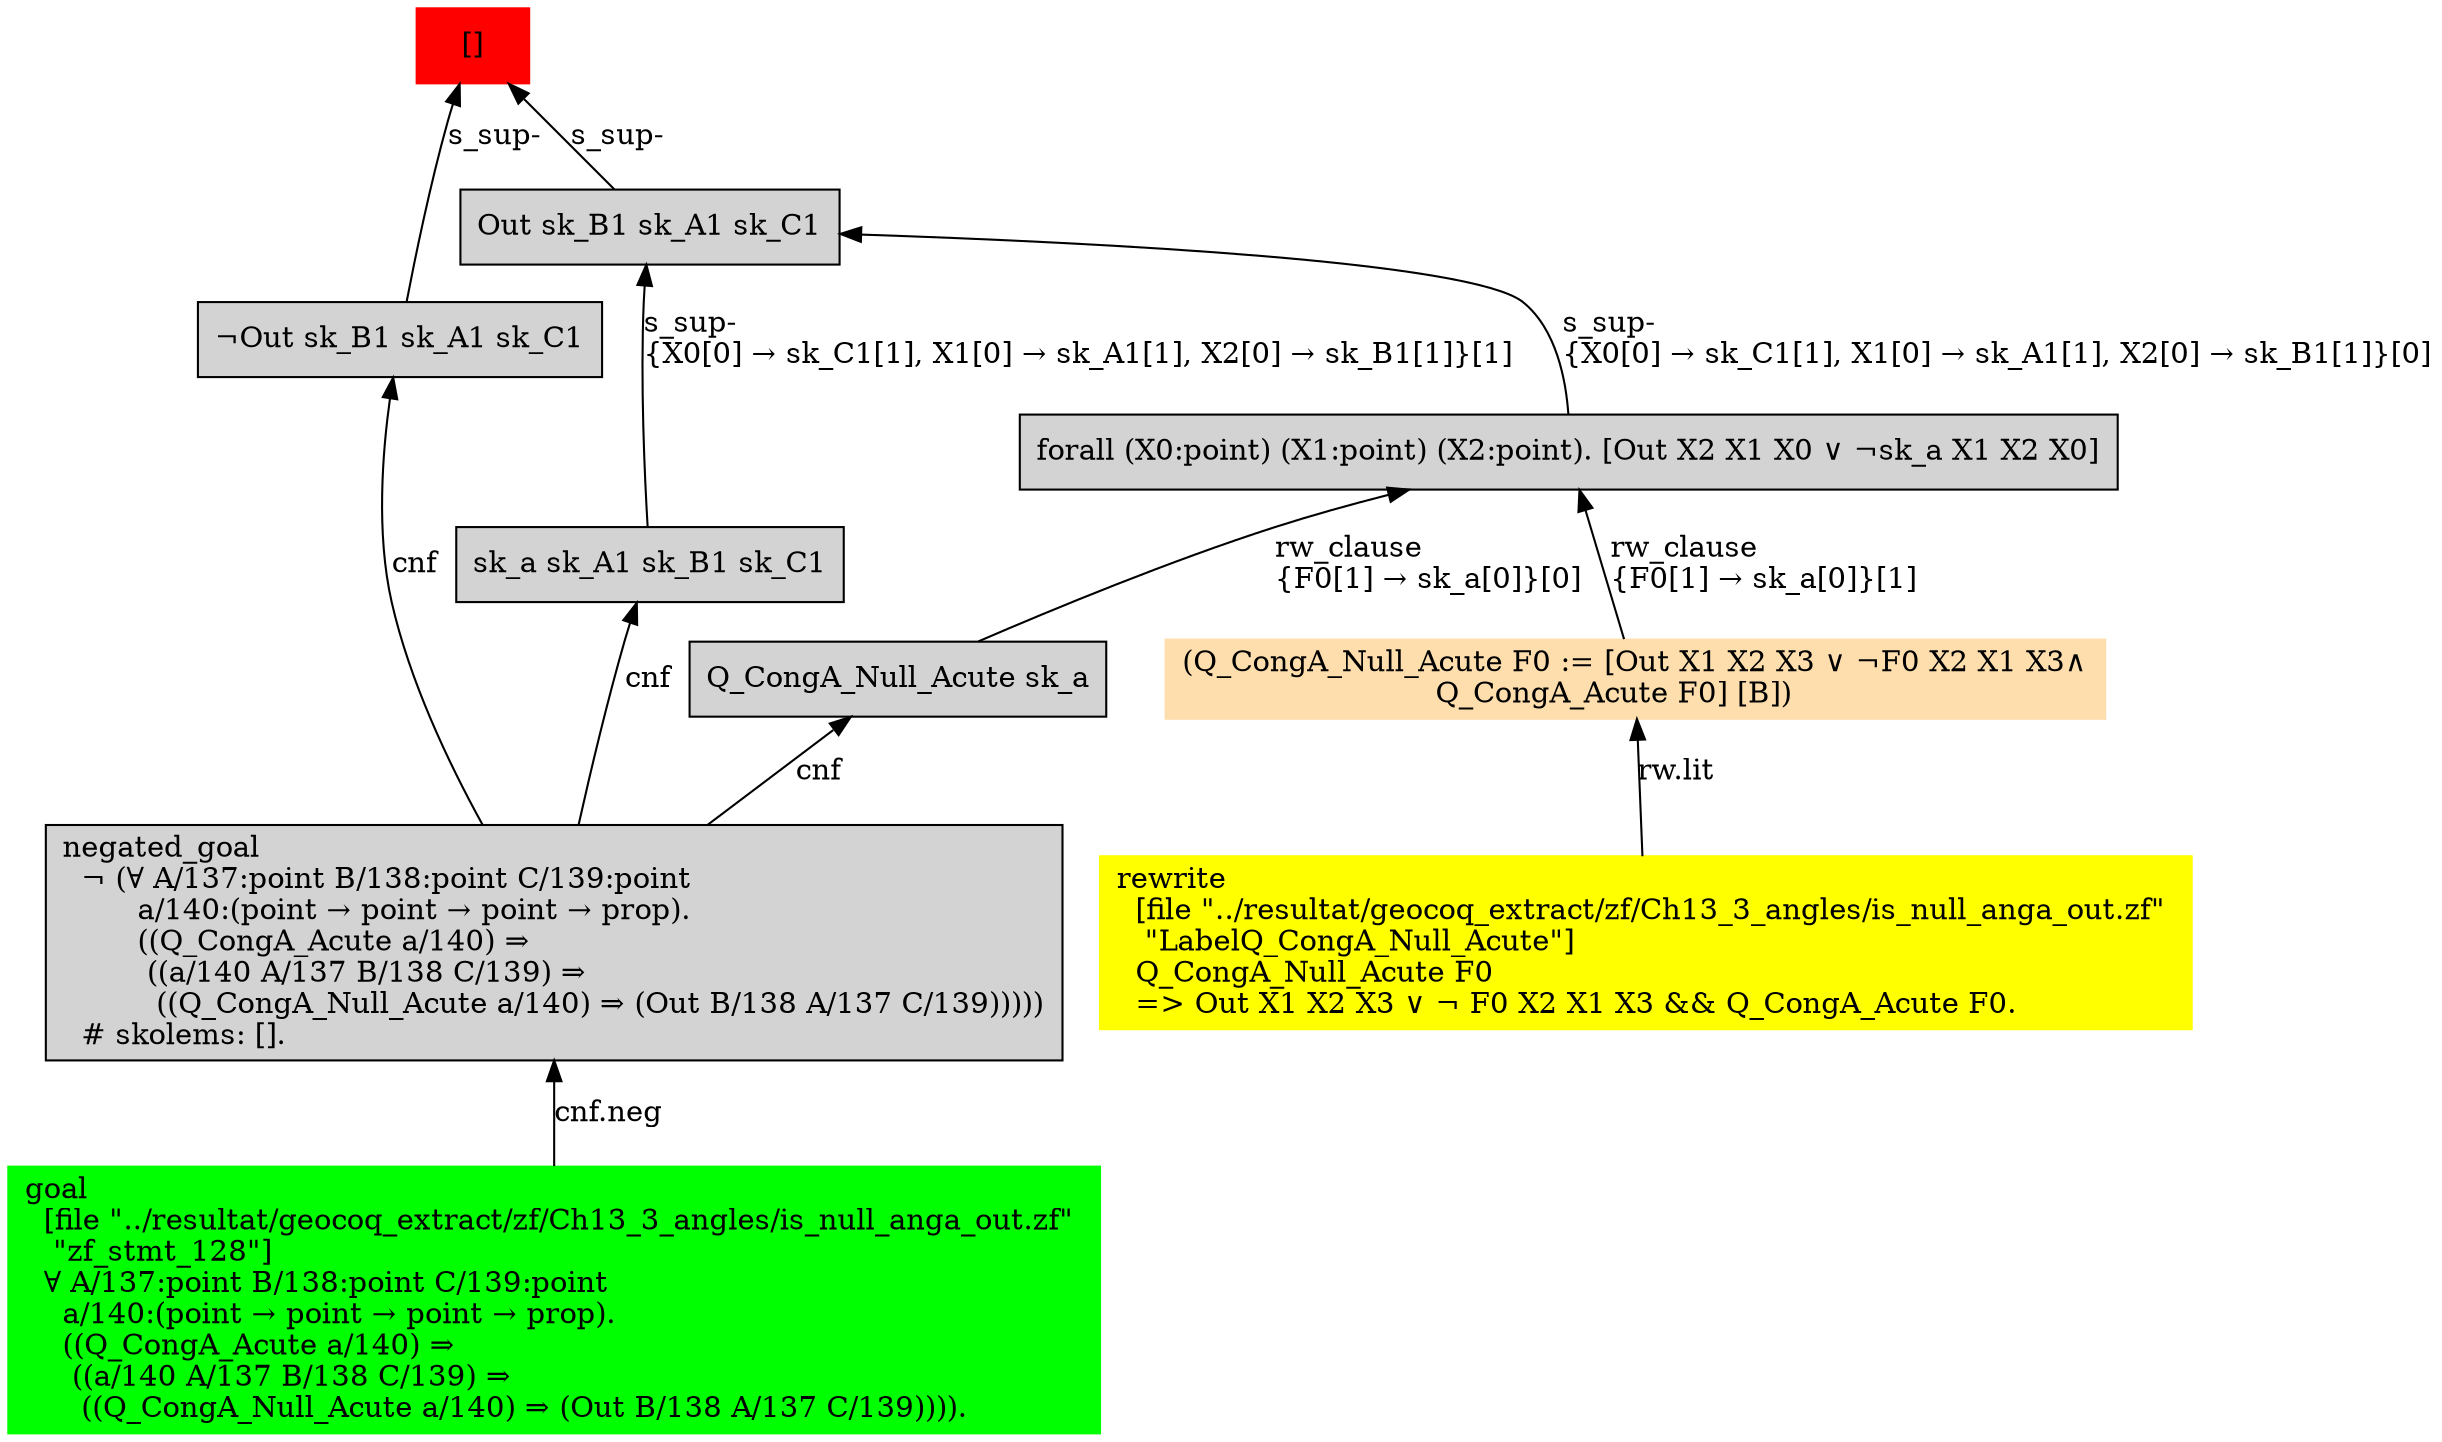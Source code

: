 digraph "unsat_graph" {
  vertex_0 [color=red, label="[]", shape=box, style=filled];
  vertex_0 -> vertex_1 [label="s_sup-\l", dir="back"];
  vertex_1 [shape=box, label="¬Out sk_B1 sk_A1 sk_C1\l", style=filled];
  vertex_1 -> vertex_2 [label="cnf", dir="back"];
  vertex_2 [shape=box, label="negated_goal\l  ¬ (∀ A/137:point B/138:point C/139:point \l        a/140:(point → point → point → prop).\l        ((Q_CongA_Acute a/140) ⇒\l         ((a/140 A/137 B/138 C/139) ⇒\l          ((Q_CongA_Null_Acute a/140) ⇒ (Out B/138 A/137 C/139)))))\l  # skolems: [].\l", style=filled];
  vertex_2 -> vertex_3 [label="cnf.neg", dir="back"];
  vertex_3 [color=green, shape=box, label="goal\l  [file \"../resultat/geocoq_extract/zf/Ch13_3_angles/is_null_anga_out.zf\" \l   \"zf_stmt_128\"]\l  ∀ A/137:point B/138:point C/139:point \l    a/140:(point → point → point → prop).\l    ((Q_CongA_Acute a/140) ⇒\l     ((a/140 A/137 B/138 C/139) ⇒\l      ((Q_CongA_Null_Acute a/140) ⇒ (Out B/138 A/137 C/139)))).\l", style=filled];
  vertex_0 -> vertex_4 [label="s_sup-\l", dir="back"];
  vertex_4 [shape=box, label="Out sk_B1 sk_A1 sk_C1\l", style=filled];
  vertex_4 -> vertex_5 [label="s_sup-\l\{X0[0] → sk_C1[1], X1[0] → sk_A1[1], X2[0] → sk_B1[1]\}[0]\l", dir="back"];
  vertex_5 [shape=box, label="forall (X0:point) (X1:point) (X2:point). [Out X2 X1 X0 ∨ ¬sk_a X1 X2 X0]\l", style=filled];
  vertex_5 -> vertex_6 [label="rw_clause\l\{F0[1] → sk_a[0]\}[1]\l", dir="back"];
  vertex_6 [color=navajowhite, shape=box, label="(Q_CongA_Null_Acute F0 := [Out X1 X2 X3 ∨ ¬F0 X2 X1 X3∧\l                           Q_CongA_Acute F0] [B])\l", style=filled];
  vertex_6 -> vertex_7 [label="rw.lit", dir="back"];
  vertex_7 [color=yellow, shape=box, label="rewrite\l  [file \"../resultat/geocoq_extract/zf/Ch13_3_angles/is_null_anga_out.zf\" \l   \"LabelQ_CongA_Null_Acute\"]\l  Q_CongA_Null_Acute F0\l  =\> Out X1 X2 X3 ∨ ¬ F0 X2 X1 X3 && Q_CongA_Acute F0.\l", style=filled];
  vertex_5 -> vertex_8 [label="rw_clause\l\{F0[1] → sk_a[0]\}[0]\l", dir="back"];
  vertex_8 [shape=box, label="Q_CongA_Null_Acute sk_a\l", style=filled];
  vertex_8 -> vertex_2 [label="cnf", dir="back"];
  vertex_4 -> vertex_9 [label="s_sup-\l\{X0[0] → sk_C1[1], X1[0] → sk_A1[1], X2[0] → sk_B1[1]\}[1]\l", dir="back"];
  vertex_9 [shape=box, label="sk_a sk_A1 sk_B1 sk_C1\l", style=filled];
  vertex_9 -> vertex_2 [label="cnf", dir="back"];
  }



